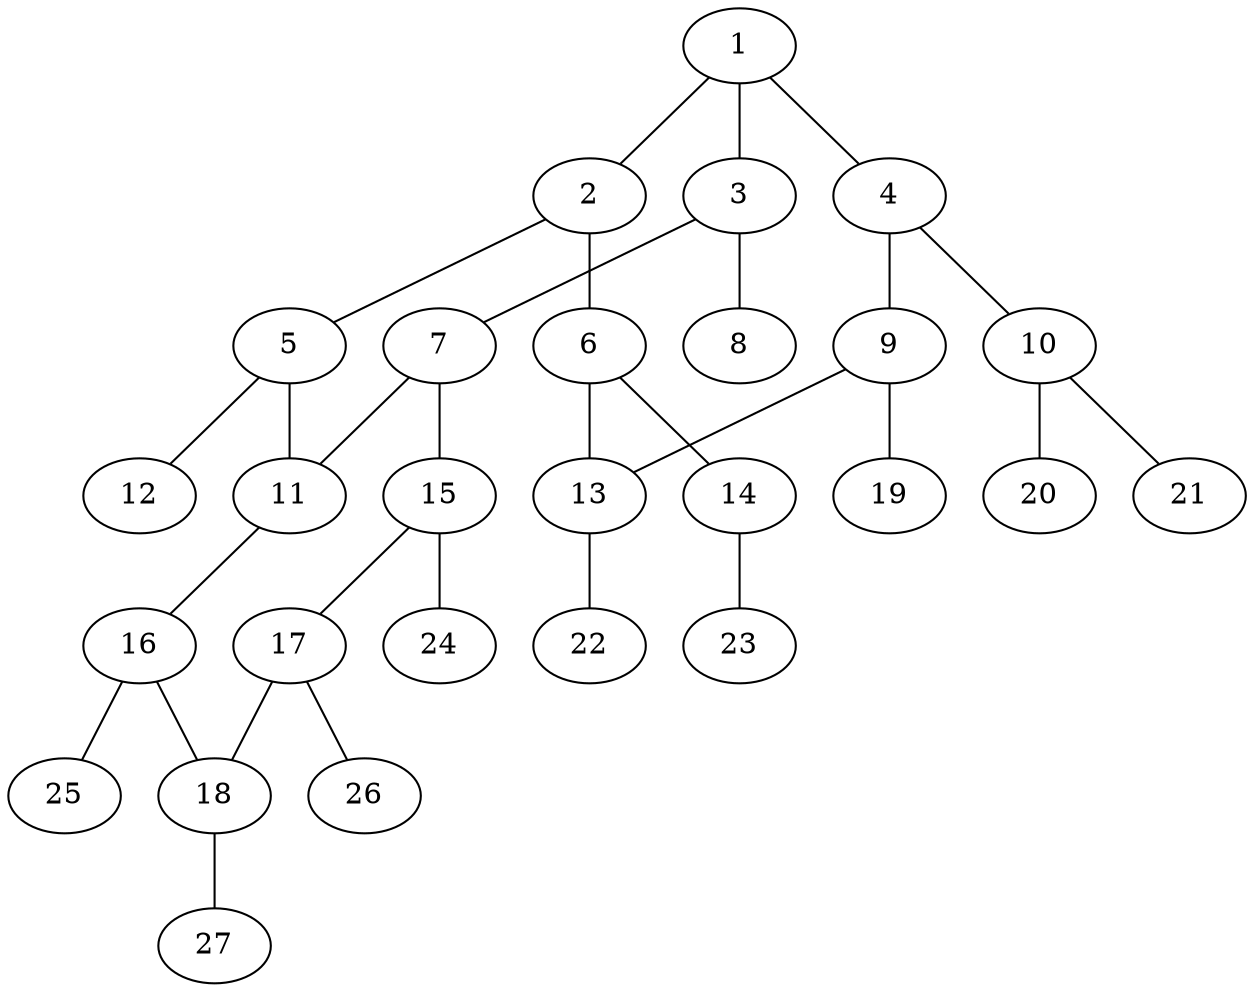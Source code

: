 graph molecule_2564 {
	1	 [chem=C];
	2	 [chem=C];
	1 -- 2	 [valence=1];
	3	 [chem=C];
	1 -- 3	 [valence=1];
	4	 [chem=C];
	1 -- 4	 [valence=2];
	5	 [chem=C];
	2 -- 5	 [valence=1];
	6	 [chem=C];
	2 -- 6	 [valence=2];
	7	 [chem=C];
	3 -- 7	 [valence=1];
	8	 [chem=O];
	3 -- 8	 [valence=2];
	9	 [chem=C];
	4 -- 9	 [valence=1];
	10	 [chem=N];
	4 -- 10	 [valence=1];
	11	 [chem=C];
	5 -- 11	 [valence=1];
	12	 [chem=O];
	5 -- 12	 [valence=2];
	13	 [chem=C];
	6 -- 13	 [valence=1];
	14	 [chem=O];
	6 -- 14	 [valence=1];
	7 -- 11	 [valence=2];
	15	 [chem=C];
	7 -- 15	 [valence=1];
	9 -- 13	 [valence=2];
	19	 [chem=H];
	9 -- 19	 [valence=1];
	20	 [chem=H];
	10 -- 20	 [valence=1];
	21	 [chem=H];
	10 -- 21	 [valence=1];
	16	 [chem=C];
	11 -- 16	 [valence=1];
	22	 [chem=H];
	13 -- 22	 [valence=1];
	23	 [chem=H];
	14 -- 23	 [valence=1];
	17	 [chem=C];
	15 -- 17	 [valence=2];
	24	 [chem=H];
	15 -- 24	 [valence=1];
	18	 [chem=C];
	16 -- 18	 [valence=2];
	25	 [chem=H];
	16 -- 25	 [valence=1];
	17 -- 18	 [valence=1];
	26	 [chem=H];
	17 -- 26	 [valence=1];
	27	 [chem=H];
	18 -- 27	 [valence=1];
}
